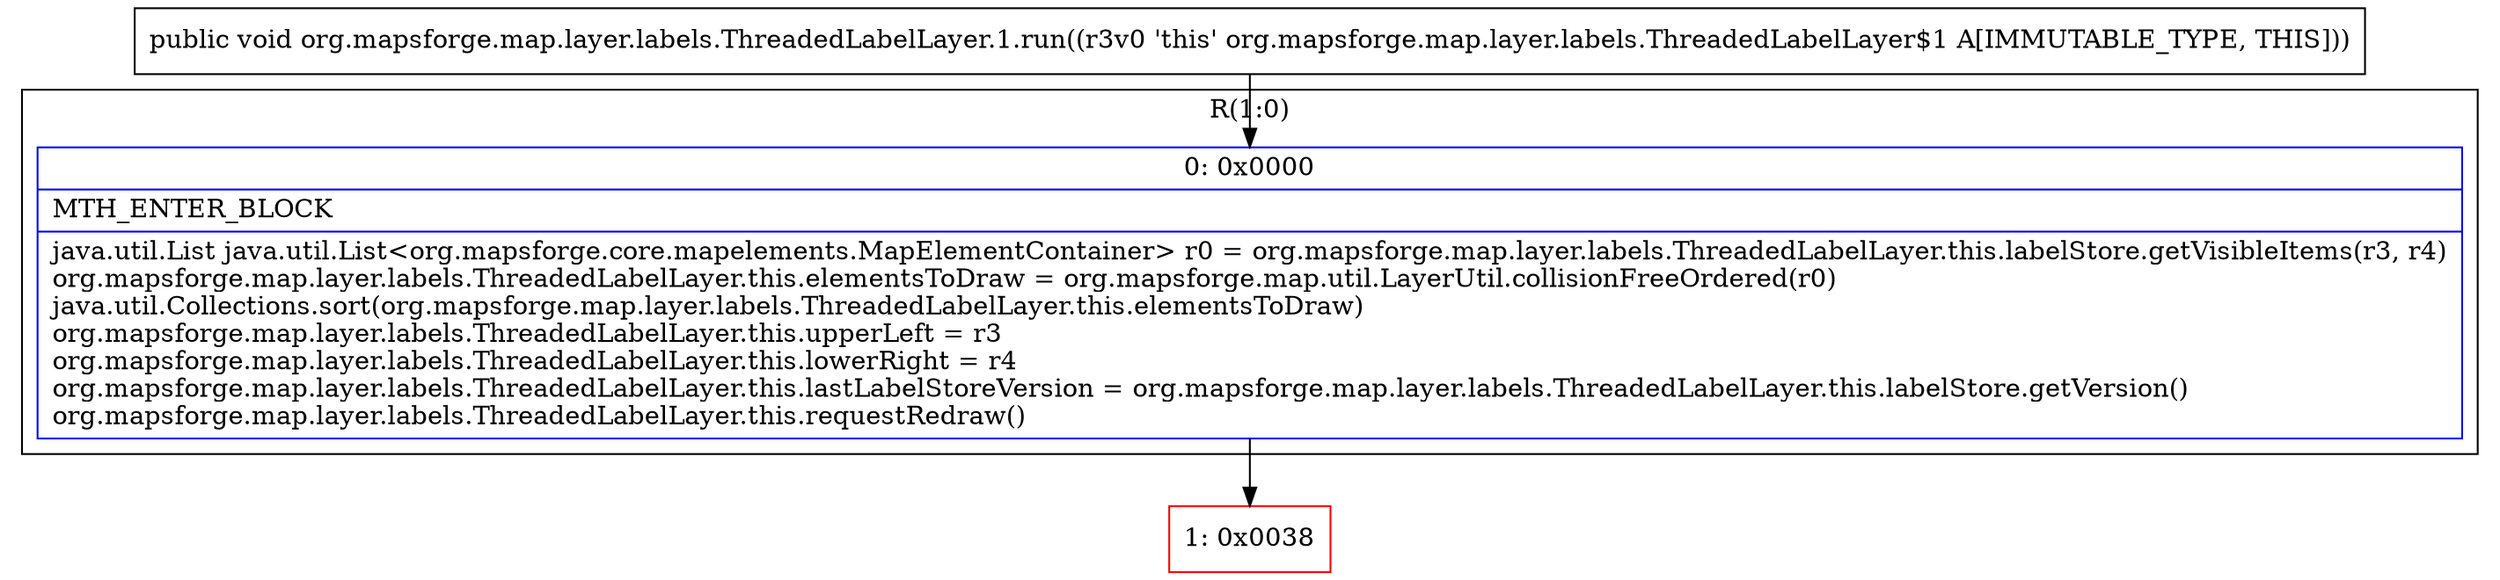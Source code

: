 digraph "CFG fororg.mapsforge.map.layer.labels.ThreadedLabelLayer.1.run()V" {
subgraph cluster_Region_261846741 {
label = "R(1:0)";
node [shape=record,color=blue];
Node_0 [shape=record,label="{0\:\ 0x0000|MTH_ENTER_BLOCK\l|java.util.List java.util.List\<org.mapsforge.core.mapelements.MapElementContainer\> r0 = org.mapsforge.map.layer.labels.ThreadedLabelLayer.this.labelStore.getVisibleItems(r3, r4)\lorg.mapsforge.map.layer.labels.ThreadedLabelLayer.this.elementsToDraw = org.mapsforge.map.util.LayerUtil.collisionFreeOrdered(r0)\ljava.util.Collections.sort(org.mapsforge.map.layer.labels.ThreadedLabelLayer.this.elementsToDraw)\lorg.mapsforge.map.layer.labels.ThreadedLabelLayer.this.upperLeft = r3\lorg.mapsforge.map.layer.labels.ThreadedLabelLayer.this.lowerRight = r4\lorg.mapsforge.map.layer.labels.ThreadedLabelLayer.this.lastLabelStoreVersion = org.mapsforge.map.layer.labels.ThreadedLabelLayer.this.labelStore.getVersion()\lorg.mapsforge.map.layer.labels.ThreadedLabelLayer.this.requestRedraw()\l}"];
}
Node_1 [shape=record,color=red,label="{1\:\ 0x0038}"];
MethodNode[shape=record,label="{public void org.mapsforge.map.layer.labels.ThreadedLabelLayer.1.run((r3v0 'this' org.mapsforge.map.layer.labels.ThreadedLabelLayer$1 A[IMMUTABLE_TYPE, THIS])) }"];
MethodNode -> Node_0;
Node_0 -> Node_1;
}

